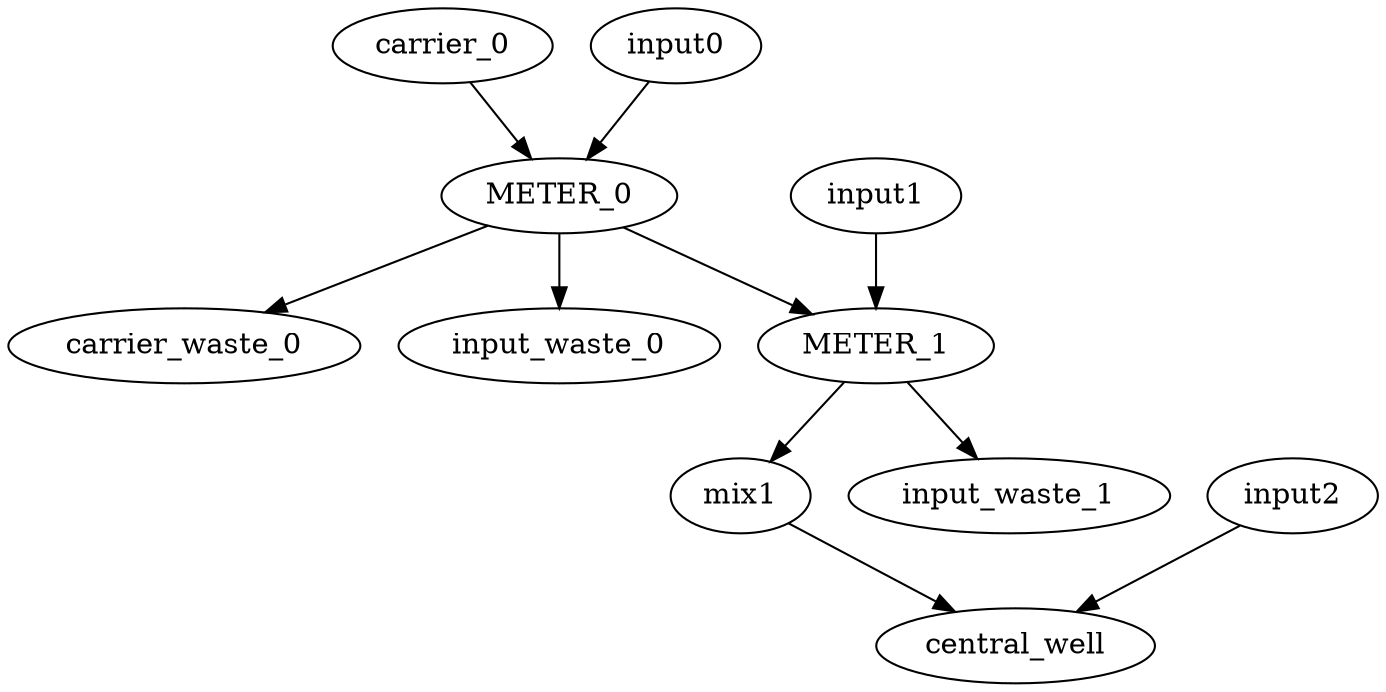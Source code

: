 strict digraph "" {
	carrier_0 -> METER_0;
	METER_0 -> carrier_waste_0;
	METER_0 -> input_waste_0;
	METER_0 -> METER_1;
	input0 -> METER_0;
	mix1 -> central_well;
	METER_1 -> mix1;
	METER_1 -> input_waste_1;
	input1 -> METER_1;
	input2 -> central_well;
}
